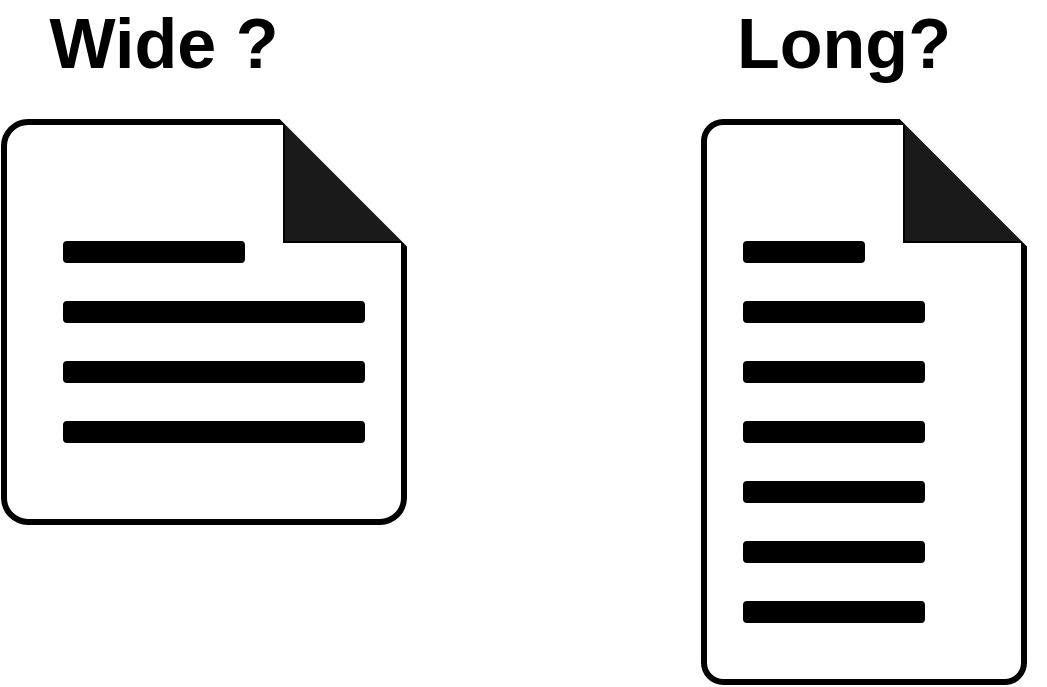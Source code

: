 <mxfile version="14.1.8" type="device"><diagram id="pq9GDTyAb-rz4kFnmxVX" name="Page-1"><mxGraphModel dx="1422" dy="822" grid="1" gridSize="10" guides="1" tooltips="1" connect="1" arrows="1" fold="1" page="1" pageScale="1" pageWidth="1200" pageHeight="1600" math="0" shadow="0"><root><mxCell id="0"/><mxCell id="1" parent="0"/><mxCell id="yZT-boMM7D5UMaMEWS_X-16" value="" style="rounded=1;whiteSpace=wrap;html=1;strokeColor=#000000;fillColor=#FFFFFF;connectable=0;arcSize=6;strokeWidth=3;" vertex="1" parent="1"><mxGeometry x="40" y="190" width="200" height="200" as="geometry"/></mxCell><mxCell id="yZT-boMM7D5UMaMEWS_X-3" value="" style="verticalLabelPosition=bottom;verticalAlign=top;html=1;shape=mxgraph.basic.orthogonal_triangle;fillColor=#1A1A1A;shadow=0;sketch=0;" vertex="1" parent="1"><mxGeometry x="180" y="190" width="60" height="60" as="geometry"/></mxCell><mxCell id="yZT-boMM7D5UMaMEWS_X-4" value="" style="verticalLabelPosition=bottom;verticalAlign=top;html=1;shape=mxgraph.basic.orthogonal_triangle;rotation=-180;fillColor=#FFFFFF;strokeColor=#FFFFFF;" vertex="1" parent="1"><mxGeometry x="180" y="180" width="70" height="70" as="geometry"/></mxCell><mxCell id="yZT-boMM7D5UMaMEWS_X-12" value="" style="rounded=1;whiteSpace=wrap;html=1;strokeColor=#000000;fillColor=#000000;" vertex="1" parent="1"><mxGeometry x="110" y="280" width="80" height="10" as="geometry"/></mxCell><mxCell id="yZT-boMM7D5UMaMEWS_X-13" value="" style="rounded=1;whiteSpace=wrap;html=1;strokeColor=#000000;fillColor=#000000;" vertex="1" parent="1"><mxGeometry x="70" y="310" width="150" height="10" as="geometry"/></mxCell><mxCell id="yZT-boMM7D5UMaMEWS_X-14" value="" style="rounded=1;whiteSpace=wrap;html=1;strokeColor=#000000;fillColor=#000000;" vertex="1" parent="1"><mxGeometry x="70" y="340" width="150" height="10" as="geometry"/></mxCell><mxCell id="yZT-boMM7D5UMaMEWS_X-15" value="" style="rounded=1;whiteSpace=wrap;html=1;strokeColor=#000000;fillColor=#000000;" vertex="1" parent="1"><mxGeometry x="110" y="250" width="50" height="10" as="geometry"/></mxCell><mxCell id="yZT-boMM7D5UMaMEWS_X-18" value="" style="verticalLabelPosition=bottom;verticalAlign=top;html=1;shape=mxgraph.basic.orthogonal_triangle;rotation=-180;fillColor=#FFFFFF;strokeColor=#FFFFFF;" vertex="1" parent="1"><mxGeometry x="175" y="185" width="70" height="70" as="geometry"/></mxCell><mxCell id="yZT-boMM7D5UMaMEWS_X-19" value="" style="rounded=1;whiteSpace=wrap;html=1;strokeColor=#000000;fillColor=#000000;" vertex="1" parent="1"><mxGeometry x="70" y="250" width="80" height="10" as="geometry"/></mxCell><mxCell id="yZT-boMM7D5UMaMEWS_X-20" value="" style="rounded=1;whiteSpace=wrap;html=1;strokeColor=#000000;fillColor=#000000;" vertex="1" parent="1"><mxGeometry x="70" y="280" width="150" height="10" as="geometry"/></mxCell><mxCell id="yZT-boMM7D5UMaMEWS_X-21" value="" style="rounded=1;whiteSpace=wrap;html=1;strokeColor=#000000;fillColor=#FFFFFF;connectable=0;arcSize=6;strokeWidth=3;" vertex="1" parent="1"><mxGeometry x="390" y="190" width="160" height="280" as="geometry"/></mxCell><mxCell id="yZT-boMM7D5UMaMEWS_X-22" value="" style="verticalLabelPosition=bottom;verticalAlign=top;html=1;shape=mxgraph.basic.orthogonal_triangle;fillColor=#1A1A1A;shadow=0;sketch=0;" vertex="1" parent="1"><mxGeometry x="490" y="190" width="60" height="60" as="geometry"/></mxCell><mxCell id="yZT-boMM7D5UMaMEWS_X-23" value="" style="verticalLabelPosition=bottom;verticalAlign=top;html=1;shape=mxgraph.basic.orthogonal_triangle;rotation=-180;fillColor=#FFFFFF;strokeColor=#FFFFFF;" vertex="1" parent="1"><mxGeometry x="490" y="180" width="70" height="70" as="geometry"/></mxCell><mxCell id="yZT-boMM7D5UMaMEWS_X-25" value="" style="rounded=1;whiteSpace=wrap;html=1;strokeColor=#000000;fillColor=#000000;" vertex="1" parent="1"><mxGeometry x="410" y="310" width="90" height="10" as="geometry"/></mxCell><mxCell id="yZT-boMM7D5UMaMEWS_X-26" value="" style="rounded=1;whiteSpace=wrap;html=1;strokeColor=#000000;fillColor=#000000;" vertex="1" parent="1"><mxGeometry x="410" y="340" width="90" height="10" as="geometry"/></mxCell><mxCell id="yZT-boMM7D5UMaMEWS_X-27" value="" style="rounded=1;whiteSpace=wrap;html=1;strokeColor=#000000;fillColor=#000000;" vertex="1" parent="1"><mxGeometry x="420" y="250" width="50" height="10" as="geometry"/></mxCell><mxCell id="yZT-boMM7D5UMaMEWS_X-28" value="" style="verticalLabelPosition=bottom;verticalAlign=top;html=1;shape=mxgraph.basic.orthogonal_triangle;rotation=-180;fillColor=#FFFFFF;strokeColor=#FFFFFF;" vertex="1" parent="1"><mxGeometry x="485" y="185" width="70" height="70" as="geometry"/></mxCell><mxCell id="yZT-boMM7D5UMaMEWS_X-29" value="" style="rounded=1;whiteSpace=wrap;html=1;strokeColor=#000000;fillColor=#000000;" vertex="1" parent="1"><mxGeometry x="410" y="250" width="50" height="10" as="geometry"/></mxCell><mxCell id="yZT-boMM7D5UMaMEWS_X-31" value="" style="rounded=1;whiteSpace=wrap;html=1;strokeColor=#000000;fillColor=#000000;" vertex="1" parent="1"><mxGeometry x="410" y="400" width="90" height="10" as="geometry"/></mxCell><mxCell id="yZT-boMM7D5UMaMEWS_X-32" value="" style="rounded=1;whiteSpace=wrap;html=1;strokeColor=#000000;fillColor=#000000;" vertex="1" parent="1"><mxGeometry x="410" y="430" width="90" height="10" as="geometry"/></mxCell><mxCell id="yZT-boMM7D5UMaMEWS_X-33" value="" style="rounded=1;whiteSpace=wrap;html=1;strokeColor=#000000;fillColor=#000000;" vertex="1" parent="1"><mxGeometry x="410" y="370" width="90" height="10" as="geometry"/></mxCell><mxCell id="yZT-boMM7D5UMaMEWS_X-34" value="" style="rounded=1;whiteSpace=wrap;html=1;strokeColor=#000000;fillColor=#000000;" vertex="1" parent="1"><mxGeometry x="410" y="280" width="90" height="10" as="geometry"/></mxCell><mxCell id="yZT-boMM7D5UMaMEWS_X-38" value="Wide ?" style="text;html=1;strokeColor=none;fillColor=none;align=center;verticalAlign=middle;whiteSpace=wrap;rounded=0;shadow=0;sketch=0;fontSize=35;fontStyle=1" vertex="1" parent="1"><mxGeometry x="40" y="140" width="160" height="20" as="geometry"/></mxCell><mxCell id="yZT-boMM7D5UMaMEWS_X-39" value="Long?" style="text;html=1;strokeColor=none;fillColor=none;align=center;verticalAlign=middle;whiteSpace=wrap;rounded=0;shadow=0;sketch=0;fontSize=35;fontStyle=1" vertex="1" parent="1"><mxGeometry x="380" y="140" width="160" height="20" as="geometry"/></mxCell></root></mxGraphModel></diagram></mxfile>